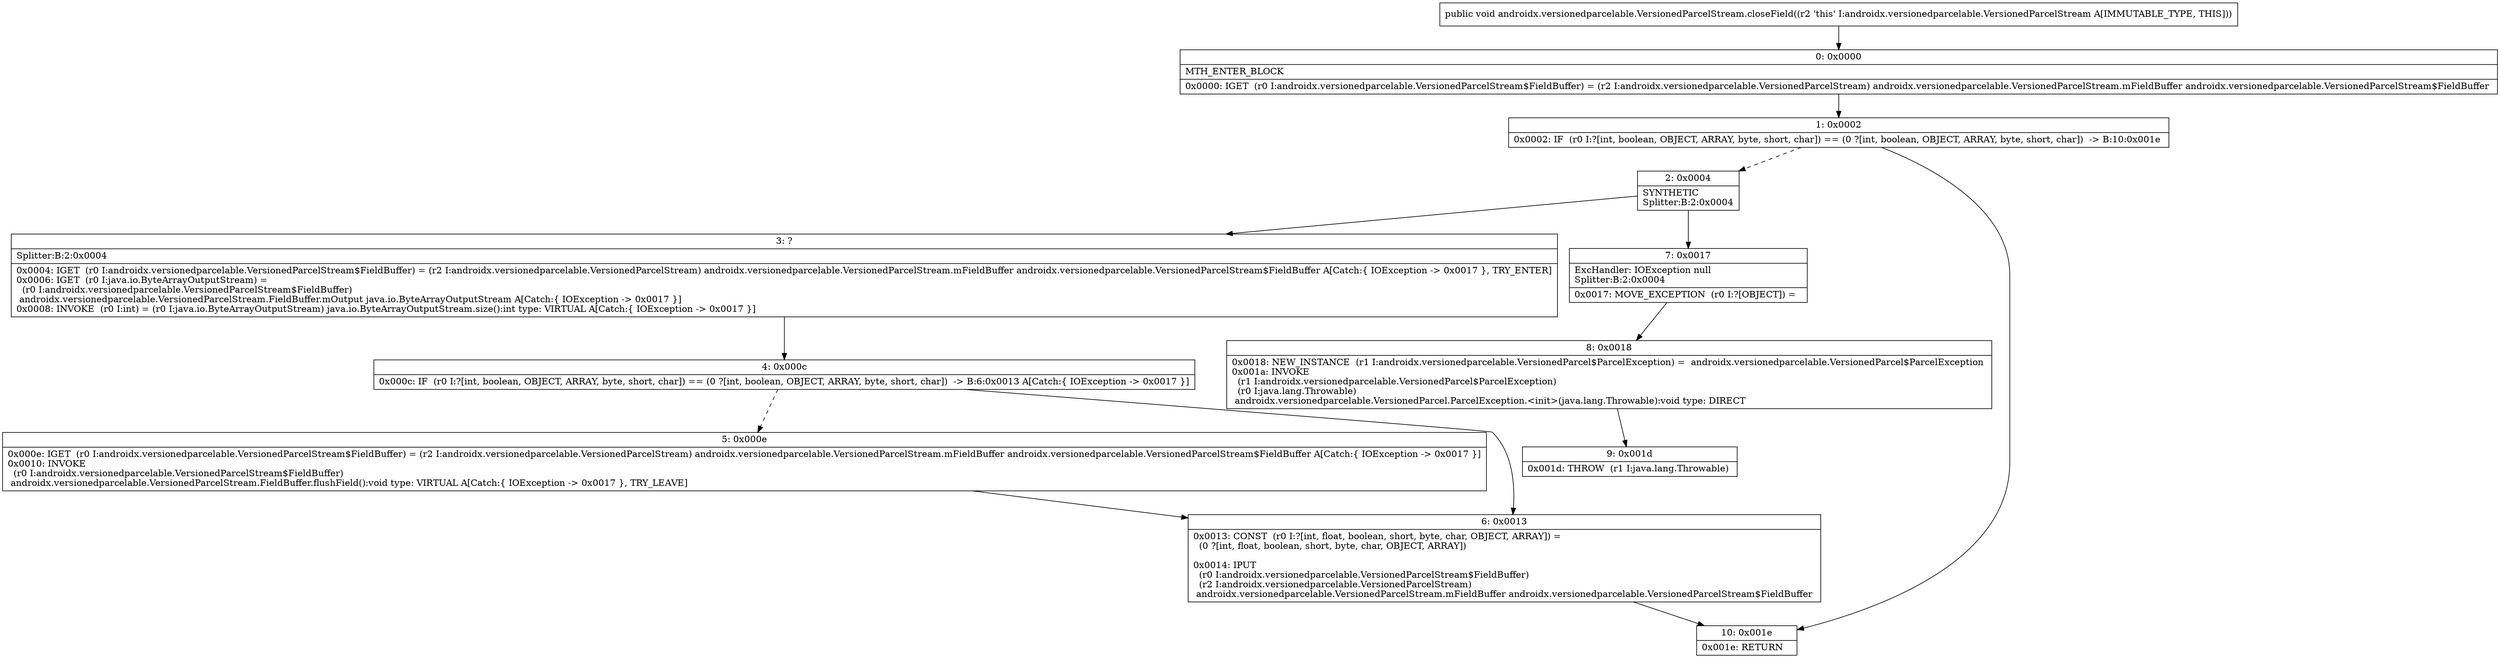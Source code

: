 digraph "CFG forandroidx.versionedparcelable.VersionedParcelStream.closeField()V" {
Node_0 [shape=record,label="{0\:\ 0x0000|MTH_ENTER_BLOCK\l|0x0000: IGET  (r0 I:androidx.versionedparcelable.VersionedParcelStream$FieldBuffer) = (r2 I:androidx.versionedparcelable.VersionedParcelStream) androidx.versionedparcelable.VersionedParcelStream.mFieldBuffer androidx.versionedparcelable.VersionedParcelStream$FieldBuffer \l}"];
Node_1 [shape=record,label="{1\:\ 0x0002|0x0002: IF  (r0 I:?[int, boolean, OBJECT, ARRAY, byte, short, char]) == (0 ?[int, boolean, OBJECT, ARRAY, byte, short, char])  \-\> B:10:0x001e \l}"];
Node_2 [shape=record,label="{2\:\ 0x0004|SYNTHETIC\lSplitter:B:2:0x0004\l}"];
Node_3 [shape=record,label="{3\:\ ?|Splitter:B:2:0x0004\l|0x0004: IGET  (r0 I:androidx.versionedparcelable.VersionedParcelStream$FieldBuffer) = (r2 I:androidx.versionedparcelable.VersionedParcelStream) androidx.versionedparcelable.VersionedParcelStream.mFieldBuffer androidx.versionedparcelable.VersionedParcelStream$FieldBuffer A[Catch:\{ IOException \-\> 0x0017 \}, TRY_ENTER]\l0x0006: IGET  (r0 I:java.io.ByteArrayOutputStream) = \l  (r0 I:androidx.versionedparcelable.VersionedParcelStream$FieldBuffer)\l androidx.versionedparcelable.VersionedParcelStream.FieldBuffer.mOutput java.io.ByteArrayOutputStream A[Catch:\{ IOException \-\> 0x0017 \}]\l0x0008: INVOKE  (r0 I:int) = (r0 I:java.io.ByteArrayOutputStream) java.io.ByteArrayOutputStream.size():int type: VIRTUAL A[Catch:\{ IOException \-\> 0x0017 \}]\l}"];
Node_4 [shape=record,label="{4\:\ 0x000c|0x000c: IF  (r0 I:?[int, boolean, OBJECT, ARRAY, byte, short, char]) == (0 ?[int, boolean, OBJECT, ARRAY, byte, short, char])  \-\> B:6:0x0013 A[Catch:\{ IOException \-\> 0x0017 \}]\l}"];
Node_5 [shape=record,label="{5\:\ 0x000e|0x000e: IGET  (r0 I:androidx.versionedparcelable.VersionedParcelStream$FieldBuffer) = (r2 I:androidx.versionedparcelable.VersionedParcelStream) androidx.versionedparcelable.VersionedParcelStream.mFieldBuffer androidx.versionedparcelable.VersionedParcelStream$FieldBuffer A[Catch:\{ IOException \-\> 0x0017 \}]\l0x0010: INVOKE  \l  (r0 I:androidx.versionedparcelable.VersionedParcelStream$FieldBuffer)\l androidx.versionedparcelable.VersionedParcelStream.FieldBuffer.flushField():void type: VIRTUAL A[Catch:\{ IOException \-\> 0x0017 \}, TRY_LEAVE]\l}"];
Node_6 [shape=record,label="{6\:\ 0x0013|0x0013: CONST  (r0 I:?[int, float, boolean, short, byte, char, OBJECT, ARRAY]) = \l  (0 ?[int, float, boolean, short, byte, char, OBJECT, ARRAY])\l \l0x0014: IPUT  \l  (r0 I:androidx.versionedparcelable.VersionedParcelStream$FieldBuffer)\l  (r2 I:androidx.versionedparcelable.VersionedParcelStream)\l androidx.versionedparcelable.VersionedParcelStream.mFieldBuffer androidx.versionedparcelable.VersionedParcelStream$FieldBuffer \l}"];
Node_7 [shape=record,label="{7\:\ 0x0017|ExcHandler: IOException null\lSplitter:B:2:0x0004\l|0x0017: MOVE_EXCEPTION  (r0 I:?[OBJECT]) =  \l}"];
Node_8 [shape=record,label="{8\:\ 0x0018|0x0018: NEW_INSTANCE  (r1 I:androidx.versionedparcelable.VersionedParcel$ParcelException) =  androidx.versionedparcelable.VersionedParcel$ParcelException \l0x001a: INVOKE  \l  (r1 I:androidx.versionedparcelable.VersionedParcel$ParcelException)\l  (r0 I:java.lang.Throwable)\l androidx.versionedparcelable.VersionedParcel.ParcelException.\<init\>(java.lang.Throwable):void type: DIRECT \l}"];
Node_9 [shape=record,label="{9\:\ 0x001d|0x001d: THROW  (r1 I:java.lang.Throwable) \l}"];
Node_10 [shape=record,label="{10\:\ 0x001e|0x001e: RETURN   \l}"];
MethodNode[shape=record,label="{public void androidx.versionedparcelable.VersionedParcelStream.closeField((r2 'this' I:androidx.versionedparcelable.VersionedParcelStream A[IMMUTABLE_TYPE, THIS])) }"];
MethodNode -> Node_0;
Node_0 -> Node_1;
Node_1 -> Node_2[style=dashed];
Node_1 -> Node_10;
Node_2 -> Node_3;
Node_2 -> Node_7;
Node_3 -> Node_4;
Node_4 -> Node_5[style=dashed];
Node_4 -> Node_6;
Node_5 -> Node_6;
Node_6 -> Node_10;
Node_7 -> Node_8;
Node_8 -> Node_9;
}

